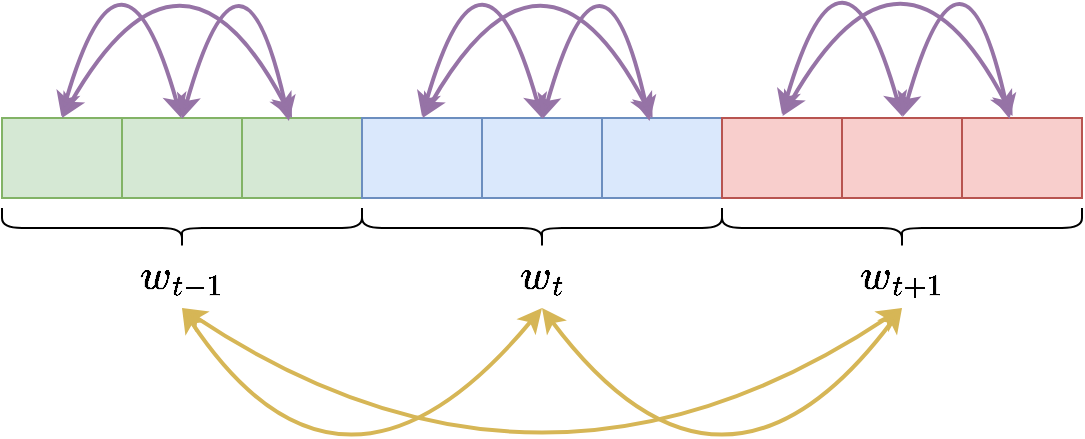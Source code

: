 <mxfile version="20.5.2" type="github">
  <diagram id="vRCYwa2Knpv_MkIIKfLR" name="Page-1">
    <mxGraphModel dx="1113" dy="716" grid="1" gridSize="10" guides="1" tooltips="1" connect="1" arrows="1" fold="1" page="1" pageScale="1" pageWidth="1100" pageHeight="850" math="1" shadow="0">
      <root>
        <mxCell id="0" />
        <mxCell id="1" parent="0" />
        <mxCell id="Sn8MXv950jrQbH95oBH5-33" value="" style="shape=table;html=1;whiteSpace=wrap;startSize=0;container=1;collapsible=0;childLayout=tableLayout;fillColor=#d5e8d4;strokeColor=#82b366;" vertex="1" parent="1">
          <mxGeometry x="90" y="425" width="180" height="40" as="geometry" />
        </mxCell>
        <mxCell id="Sn8MXv950jrQbH95oBH5-34" value="" style="shape=tableRow;horizontal=0;startSize=0;swimlaneHead=0;swimlaneBody=0;top=0;left=0;bottom=0;right=0;collapsible=0;dropTarget=0;fillColor=none;points=[[0,0.5],[1,0.5]];portConstraint=eastwest;" vertex="1" parent="Sn8MXv950jrQbH95oBH5-33">
          <mxGeometry width="180" height="40" as="geometry" />
        </mxCell>
        <mxCell id="Sn8MXv950jrQbH95oBH5-35" value="" style="shape=partialRectangle;html=1;whiteSpace=wrap;connectable=0;fillColor=none;top=0;left=0;bottom=0;right=0;overflow=hidden;" vertex="1" parent="Sn8MXv950jrQbH95oBH5-34">
          <mxGeometry width="60" height="40" as="geometry">
            <mxRectangle width="60" height="40" as="alternateBounds" />
          </mxGeometry>
        </mxCell>
        <mxCell id="Sn8MXv950jrQbH95oBH5-36" value="" style="shape=partialRectangle;html=1;whiteSpace=wrap;connectable=0;fillColor=none;top=0;left=0;bottom=0;right=0;overflow=hidden;" vertex="1" parent="Sn8MXv950jrQbH95oBH5-34">
          <mxGeometry x="60" width="60" height="40" as="geometry">
            <mxRectangle width="60" height="40" as="alternateBounds" />
          </mxGeometry>
        </mxCell>
        <mxCell id="Sn8MXv950jrQbH95oBH5-37" value="" style="shape=partialRectangle;html=1;whiteSpace=wrap;connectable=0;fillColor=none;top=0;left=0;bottom=0;right=0;overflow=hidden;" vertex="1" parent="Sn8MXv950jrQbH95oBH5-34">
          <mxGeometry x="120" width="60" height="40" as="geometry">
            <mxRectangle width="60" height="40" as="alternateBounds" />
          </mxGeometry>
        </mxCell>
        <mxCell id="Sn8MXv950jrQbH95oBH5-90" value="" style="curved=1;endArrow=classic;html=1;rounded=0;fontFamily=Times New Roman;fontSize=18;fillColor=#e1d5e7;strokeColor=#9673a6;startArrow=classic;startFill=1;strokeWidth=2;" edge="1" parent="Sn8MXv950jrQbH95oBH5-33">
          <mxGeometry width="50" height="50" relative="1" as="geometry">
            <mxPoint x="30" as="sourcePoint" />
            <mxPoint x="145" as="targetPoint" />
            <Array as="points">
              <mxPoint x="90" y="-105" />
            </Array>
          </mxGeometry>
        </mxCell>
        <mxCell id="Sn8MXv950jrQbH95oBH5-93" value="" style="curved=1;endArrow=classic;html=1;rounded=0;fontFamily=Times New Roman;fontSize=18;fillColor=#e1d5e7;strokeColor=#9673a6;startArrow=classic;startFill=1;strokeWidth=2;exitX=0.165;exitY=-0.021;exitDx=0;exitDy=0;exitPerimeter=0;entryX=0.498;entryY=0.004;entryDx=0;entryDy=0;entryPerimeter=0;" edge="1" parent="Sn8MXv950jrQbH95oBH5-33" source="Sn8MXv950jrQbH95oBH5-34" target="Sn8MXv950jrQbH95oBH5-34">
          <mxGeometry width="50" height="50" relative="1" as="geometry">
            <mxPoint x="52.4" y="20.44" as="sourcePoint" />
            <mxPoint x="165" y="20" as="targetPoint" />
            <Array as="points">
              <mxPoint x="60" y="-105" />
            </Array>
          </mxGeometry>
        </mxCell>
        <mxCell id="Sn8MXv950jrQbH95oBH5-46" value="" style="shape=table;html=1;whiteSpace=wrap;startSize=0;container=1;collapsible=0;childLayout=tableLayout;fillColor=#dae8fc;strokeColor=#6c8ebf;" vertex="1" parent="1">
          <mxGeometry x="270" y="425" width="180" height="40" as="geometry" />
        </mxCell>
        <mxCell id="Sn8MXv950jrQbH95oBH5-47" value="" style="shape=tableRow;horizontal=0;startSize=0;swimlaneHead=0;swimlaneBody=0;top=0;left=0;bottom=0;right=0;collapsible=0;dropTarget=0;fillColor=none;points=[[0,0.5],[1,0.5]];portConstraint=eastwest;" vertex="1" parent="Sn8MXv950jrQbH95oBH5-46">
          <mxGeometry width="180" height="40" as="geometry" />
        </mxCell>
        <mxCell id="Sn8MXv950jrQbH95oBH5-48" value="" style="shape=partialRectangle;html=1;whiteSpace=wrap;connectable=0;fillColor=none;top=0;left=0;bottom=0;right=0;overflow=hidden;" vertex="1" parent="Sn8MXv950jrQbH95oBH5-47">
          <mxGeometry width="60" height="40" as="geometry">
            <mxRectangle width="60" height="40" as="alternateBounds" />
          </mxGeometry>
        </mxCell>
        <mxCell id="Sn8MXv950jrQbH95oBH5-49" value="" style="shape=partialRectangle;html=1;whiteSpace=wrap;connectable=0;fillColor=none;top=0;left=0;bottom=0;right=0;overflow=hidden;" vertex="1" parent="Sn8MXv950jrQbH95oBH5-47">
          <mxGeometry x="60" width="60" height="40" as="geometry">
            <mxRectangle width="60" height="40" as="alternateBounds" />
          </mxGeometry>
        </mxCell>
        <mxCell id="Sn8MXv950jrQbH95oBH5-50" value="" style="shape=partialRectangle;html=1;whiteSpace=wrap;connectable=0;fillColor=none;top=0;left=0;bottom=0;right=0;overflow=hidden;" vertex="1" parent="Sn8MXv950jrQbH95oBH5-47">
          <mxGeometry x="120" width="60" height="40" as="geometry">
            <mxRectangle width="60" height="40" as="alternateBounds" />
          </mxGeometry>
        </mxCell>
        <mxCell id="Sn8MXv950jrQbH95oBH5-51" value="" style="shape=table;html=1;whiteSpace=wrap;startSize=0;container=1;collapsible=0;childLayout=tableLayout;fillColor=#f8cecc;strokeColor=#b85450;" vertex="1" parent="1">
          <mxGeometry x="450" y="425" width="180" height="40" as="geometry" />
        </mxCell>
        <mxCell id="Sn8MXv950jrQbH95oBH5-52" value="" style="shape=tableRow;horizontal=0;startSize=0;swimlaneHead=0;swimlaneBody=0;top=0;left=0;bottom=0;right=0;collapsible=0;dropTarget=0;fillColor=none;points=[[0,0.5],[1,0.5]];portConstraint=eastwest;" vertex="1" parent="Sn8MXv950jrQbH95oBH5-51">
          <mxGeometry width="180" height="40" as="geometry" />
        </mxCell>
        <mxCell id="Sn8MXv950jrQbH95oBH5-53" value="" style="shape=partialRectangle;html=1;whiteSpace=wrap;connectable=0;fillColor=none;top=0;left=0;bottom=0;right=0;overflow=hidden;" vertex="1" parent="Sn8MXv950jrQbH95oBH5-52">
          <mxGeometry width="60" height="40" as="geometry">
            <mxRectangle width="60" height="40" as="alternateBounds" />
          </mxGeometry>
        </mxCell>
        <mxCell id="Sn8MXv950jrQbH95oBH5-54" value="" style="shape=partialRectangle;html=1;whiteSpace=wrap;connectable=0;fillColor=none;top=0;left=0;bottom=0;right=0;overflow=hidden;" vertex="1" parent="Sn8MXv950jrQbH95oBH5-52">
          <mxGeometry x="60" width="60" height="40" as="geometry">
            <mxRectangle width="60" height="40" as="alternateBounds" />
          </mxGeometry>
        </mxCell>
        <mxCell id="Sn8MXv950jrQbH95oBH5-55" value="" style="shape=partialRectangle;html=1;whiteSpace=wrap;connectable=0;fillColor=none;top=0;left=0;bottom=0;right=0;overflow=hidden;" vertex="1" parent="Sn8MXv950jrQbH95oBH5-52">
          <mxGeometry x="120" width="60" height="40" as="geometry">
            <mxRectangle width="60" height="40" as="alternateBounds" />
          </mxGeometry>
        </mxCell>
        <mxCell id="Sn8MXv950jrQbH95oBH5-78" value="" style="shape=curlyBracket;whiteSpace=wrap;html=1;rounded=1;labelPosition=left;verticalLabelPosition=middle;align=right;verticalAlign=middle;rotation=-90;size=0.5;" vertex="1" parent="1">
          <mxGeometry x="170" y="390" width="20" height="180" as="geometry" />
        </mxCell>
        <mxCell id="Sn8MXv950jrQbH95oBH5-79" value="&lt;font style=&quot;font-size: 18px;&quot;&gt;$$w_{t-1}$$&lt;/font&gt;" style="text;html=1;strokeColor=none;fillColor=none;align=center;verticalAlign=middle;whiteSpace=wrap;rounded=0;" vertex="1" parent="1">
          <mxGeometry x="150" y="490" width="60" height="30" as="geometry" />
        </mxCell>
        <mxCell id="Sn8MXv950jrQbH95oBH5-81" value="" style="curved=1;endArrow=classic;html=1;rounded=0;fontFamily=Times New Roman;fontSize=18;exitX=0.5;exitY=1;exitDx=0;exitDy=0;entryX=0.5;entryY=1;entryDx=0;entryDy=0;fillColor=#fff2cc;strokeColor=#d6b656;startArrow=classic;startFill=1;strokeWidth=2;" edge="1" parent="1" source="Sn8MXv950jrQbH95oBH5-79" target="Sn8MXv950jrQbH95oBH5-86">
          <mxGeometry width="50" height="50" relative="1" as="geometry">
            <mxPoint x="290" y="380" as="sourcePoint" />
            <mxPoint x="340" y="330" as="targetPoint" />
            <Array as="points">
              <mxPoint x="260" y="640" />
            </Array>
          </mxGeometry>
        </mxCell>
        <mxCell id="Sn8MXv950jrQbH95oBH5-83" value="" style="curved=1;endArrow=classic;html=1;rounded=0;fontFamily=Times New Roman;fontSize=18;exitX=0.5;exitY=1;exitDx=0;exitDy=0;entryX=0.5;entryY=1;entryDx=0;entryDy=0;fillColor=#fff2cc;strokeColor=#d6b656;startArrow=classic;startFill=1;strokeWidth=2;" edge="1" parent="1" source="Sn8MXv950jrQbH95oBH5-79" target="Sn8MXv950jrQbH95oBH5-88">
          <mxGeometry width="50" height="50" relative="1" as="geometry">
            <mxPoint x="193.42" y="433.36" as="sourcePoint" />
            <mxPoint x="554.5" y="434.36" as="targetPoint" />
            <Array as="points">
              <mxPoint x="360" y="640" />
            </Array>
          </mxGeometry>
        </mxCell>
        <mxCell id="Sn8MXv950jrQbH95oBH5-84" value="" style="shape=curlyBracket;whiteSpace=wrap;html=1;rounded=1;labelPosition=left;verticalLabelPosition=middle;align=right;verticalAlign=middle;rotation=-90;size=0.5;" vertex="1" parent="1">
          <mxGeometry x="350" y="390" width="20" height="180" as="geometry" />
        </mxCell>
        <mxCell id="Sn8MXv950jrQbH95oBH5-85" value="" style="shape=curlyBracket;whiteSpace=wrap;html=1;rounded=1;labelPosition=left;verticalLabelPosition=middle;align=right;verticalAlign=middle;rotation=-90;size=0.5;" vertex="1" parent="1">
          <mxGeometry x="530" y="390" width="20" height="180" as="geometry" />
        </mxCell>
        <mxCell id="Sn8MXv950jrQbH95oBH5-86" value="&lt;font style=&quot;font-size: 18px;&quot;&gt;$$w_{t}$$&lt;/font&gt;" style="text;html=1;strokeColor=none;fillColor=none;align=center;verticalAlign=middle;whiteSpace=wrap;rounded=0;" vertex="1" parent="1">
          <mxGeometry x="330" y="490" width="60" height="30" as="geometry" />
        </mxCell>
        <mxCell id="Sn8MXv950jrQbH95oBH5-88" value="&lt;font style=&quot;font-size: 18px;&quot;&gt;$$w_{t+1}$$&lt;/font&gt;" style="text;html=1;strokeColor=none;fillColor=none;align=center;verticalAlign=middle;whiteSpace=wrap;rounded=0;" vertex="1" parent="1">
          <mxGeometry x="510" y="490" width="60" height="30" as="geometry" />
        </mxCell>
        <mxCell id="Sn8MXv950jrQbH95oBH5-89" value="" style="curved=1;endArrow=classic;html=1;rounded=0;fontFamily=Times New Roman;fontSize=18;exitX=0.5;exitY=1;exitDx=0;exitDy=0;entryX=0.5;entryY=1;entryDx=0;entryDy=0;fillColor=#fff2cc;strokeColor=#d6b656;startArrow=classic;startFill=1;strokeWidth=2;" edge="1" parent="1" source="Sn8MXv950jrQbH95oBH5-86" target="Sn8MXv950jrQbH95oBH5-88">
          <mxGeometry width="50" height="50" relative="1" as="geometry">
            <mxPoint x="190" y="530" as="sourcePoint" />
            <mxPoint x="370" y="530" as="targetPoint" />
            <Array as="points">
              <mxPoint x="450" y="640" />
            </Array>
          </mxGeometry>
        </mxCell>
        <mxCell id="Sn8MXv950jrQbH95oBH5-92" value="" style="curved=1;endArrow=classic;html=1;rounded=0;fontFamily=Times New Roman;fontSize=18;fillColor=#e1d5e7;strokeColor=#9673a6;startArrow=classic;startFill=1;strokeWidth=2;exitX=0.18;exitY=0.011;exitDx=0;exitDy=0;exitPerimeter=0;entryX=0.797;entryY=0.036;entryDx=0;entryDy=0;entryPerimeter=0;" edge="1" parent="1" target="Sn8MXv950jrQbH95oBH5-34">
          <mxGeometry width="50" height="50" relative="1" as="geometry">
            <mxPoint x="180.0" y="425.44" as="sourcePoint" />
            <mxPoint x="230" y="425" as="targetPoint" />
            <Array as="points">
              <mxPoint x="210" y="320" />
            </Array>
          </mxGeometry>
        </mxCell>
        <mxCell id="Sn8MXv950jrQbH95oBH5-103" value="" style="curved=1;endArrow=classic;html=1;rounded=0;fontFamily=Times New Roman;fontSize=18;fillColor=#e1d5e7;strokeColor=#9673a6;startArrow=classic;startFill=1;strokeWidth=2;" edge="1" parent="1">
          <mxGeometry width="50" height="50" relative="1" as="geometry">
            <mxPoint x="300.3" y="425" as="sourcePoint" />
            <mxPoint x="415.3" y="425" as="targetPoint" />
            <Array as="points">
              <mxPoint x="360.3" y="320" />
            </Array>
          </mxGeometry>
        </mxCell>
        <mxCell id="Sn8MXv950jrQbH95oBH5-104" value="" style="curved=1;endArrow=classic;html=1;rounded=0;fontFamily=Times New Roman;fontSize=18;fillColor=#e1d5e7;strokeColor=#9673a6;startArrow=classic;startFill=1;strokeWidth=2;exitX=0.165;exitY=-0.021;exitDx=0;exitDy=0;exitPerimeter=0;entryX=0.498;entryY=0.004;entryDx=0;entryDy=0;entryPerimeter=0;" edge="1" parent="1">
          <mxGeometry width="50" height="50" relative="1" as="geometry">
            <mxPoint x="300.0" y="424.16" as="sourcePoint" />
            <mxPoint x="359.94" y="425.16" as="targetPoint" />
            <Array as="points">
              <mxPoint x="330.3" y="320" />
            </Array>
          </mxGeometry>
        </mxCell>
        <mxCell id="Sn8MXv950jrQbH95oBH5-105" value="" style="curved=1;endArrow=classic;html=1;rounded=0;fontFamily=Times New Roman;fontSize=18;fillColor=#e1d5e7;strokeColor=#9673a6;startArrow=classic;startFill=1;strokeWidth=2;exitX=0.18;exitY=0.011;exitDx=0;exitDy=0;exitPerimeter=0;entryX=0.797;entryY=0.036;entryDx=0;entryDy=0;entryPerimeter=0;" edge="1" parent="1">
          <mxGeometry width="50" height="50" relative="1" as="geometry">
            <mxPoint x="360.3" y="425.44" as="sourcePoint" />
            <mxPoint x="413.76" y="426.44" as="targetPoint" />
            <Array as="points">
              <mxPoint x="390.3" y="320" />
            </Array>
          </mxGeometry>
        </mxCell>
        <mxCell id="Sn8MXv950jrQbH95oBH5-106" value="" style="curved=1;endArrow=classic;html=1;rounded=0;fontFamily=Times New Roman;fontSize=18;fillColor=#e1d5e7;strokeColor=#9673a6;startArrow=classic;startFill=1;strokeWidth=2;" edge="1" parent="1">
          <mxGeometry width="50" height="50" relative="1" as="geometry">
            <mxPoint x="480.3" y="424" as="sourcePoint" />
            <mxPoint x="595.3" y="424" as="targetPoint" />
            <Array as="points">
              <mxPoint x="540.3" y="319" />
            </Array>
          </mxGeometry>
        </mxCell>
        <mxCell id="Sn8MXv950jrQbH95oBH5-107" value="" style="curved=1;endArrow=classic;html=1;rounded=0;fontFamily=Times New Roman;fontSize=18;fillColor=#e1d5e7;strokeColor=#9673a6;startArrow=classic;startFill=1;strokeWidth=2;exitX=0.165;exitY=-0.021;exitDx=0;exitDy=0;exitPerimeter=0;entryX=0.498;entryY=0.004;entryDx=0;entryDy=0;entryPerimeter=0;" edge="1" parent="1">
          <mxGeometry width="50" height="50" relative="1" as="geometry">
            <mxPoint x="480.0" y="423.16" as="sourcePoint" />
            <mxPoint x="539.94" y="424.16" as="targetPoint" />
            <Array as="points">
              <mxPoint x="510.3" y="319" />
            </Array>
          </mxGeometry>
        </mxCell>
        <mxCell id="Sn8MXv950jrQbH95oBH5-108" value="" style="curved=1;endArrow=classic;html=1;rounded=0;fontFamily=Times New Roman;fontSize=18;fillColor=#e1d5e7;strokeColor=#9673a6;startArrow=classic;startFill=1;strokeWidth=2;exitX=0.18;exitY=0.011;exitDx=0;exitDy=0;exitPerimeter=0;entryX=0.797;entryY=0.036;entryDx=0;entryDy=0;entryPerimeter=0;" edge="1" parent="1">
          <mxGeometry width="50" height="50" relative="1" as="geometry">
            <mxPoint x="540.3" y="424.44" as="sourcePoint" />
            <mxPoint x="593.76" y="425.44" as="targetPoint" />
            <Array as="points">
              <mxPoint x="570.3" y="319" />
            </Array>
          </mxGeometry>
        </mxCell>
      </root>
    </mxGraphModel>
  </diagram>
</mxfile>
